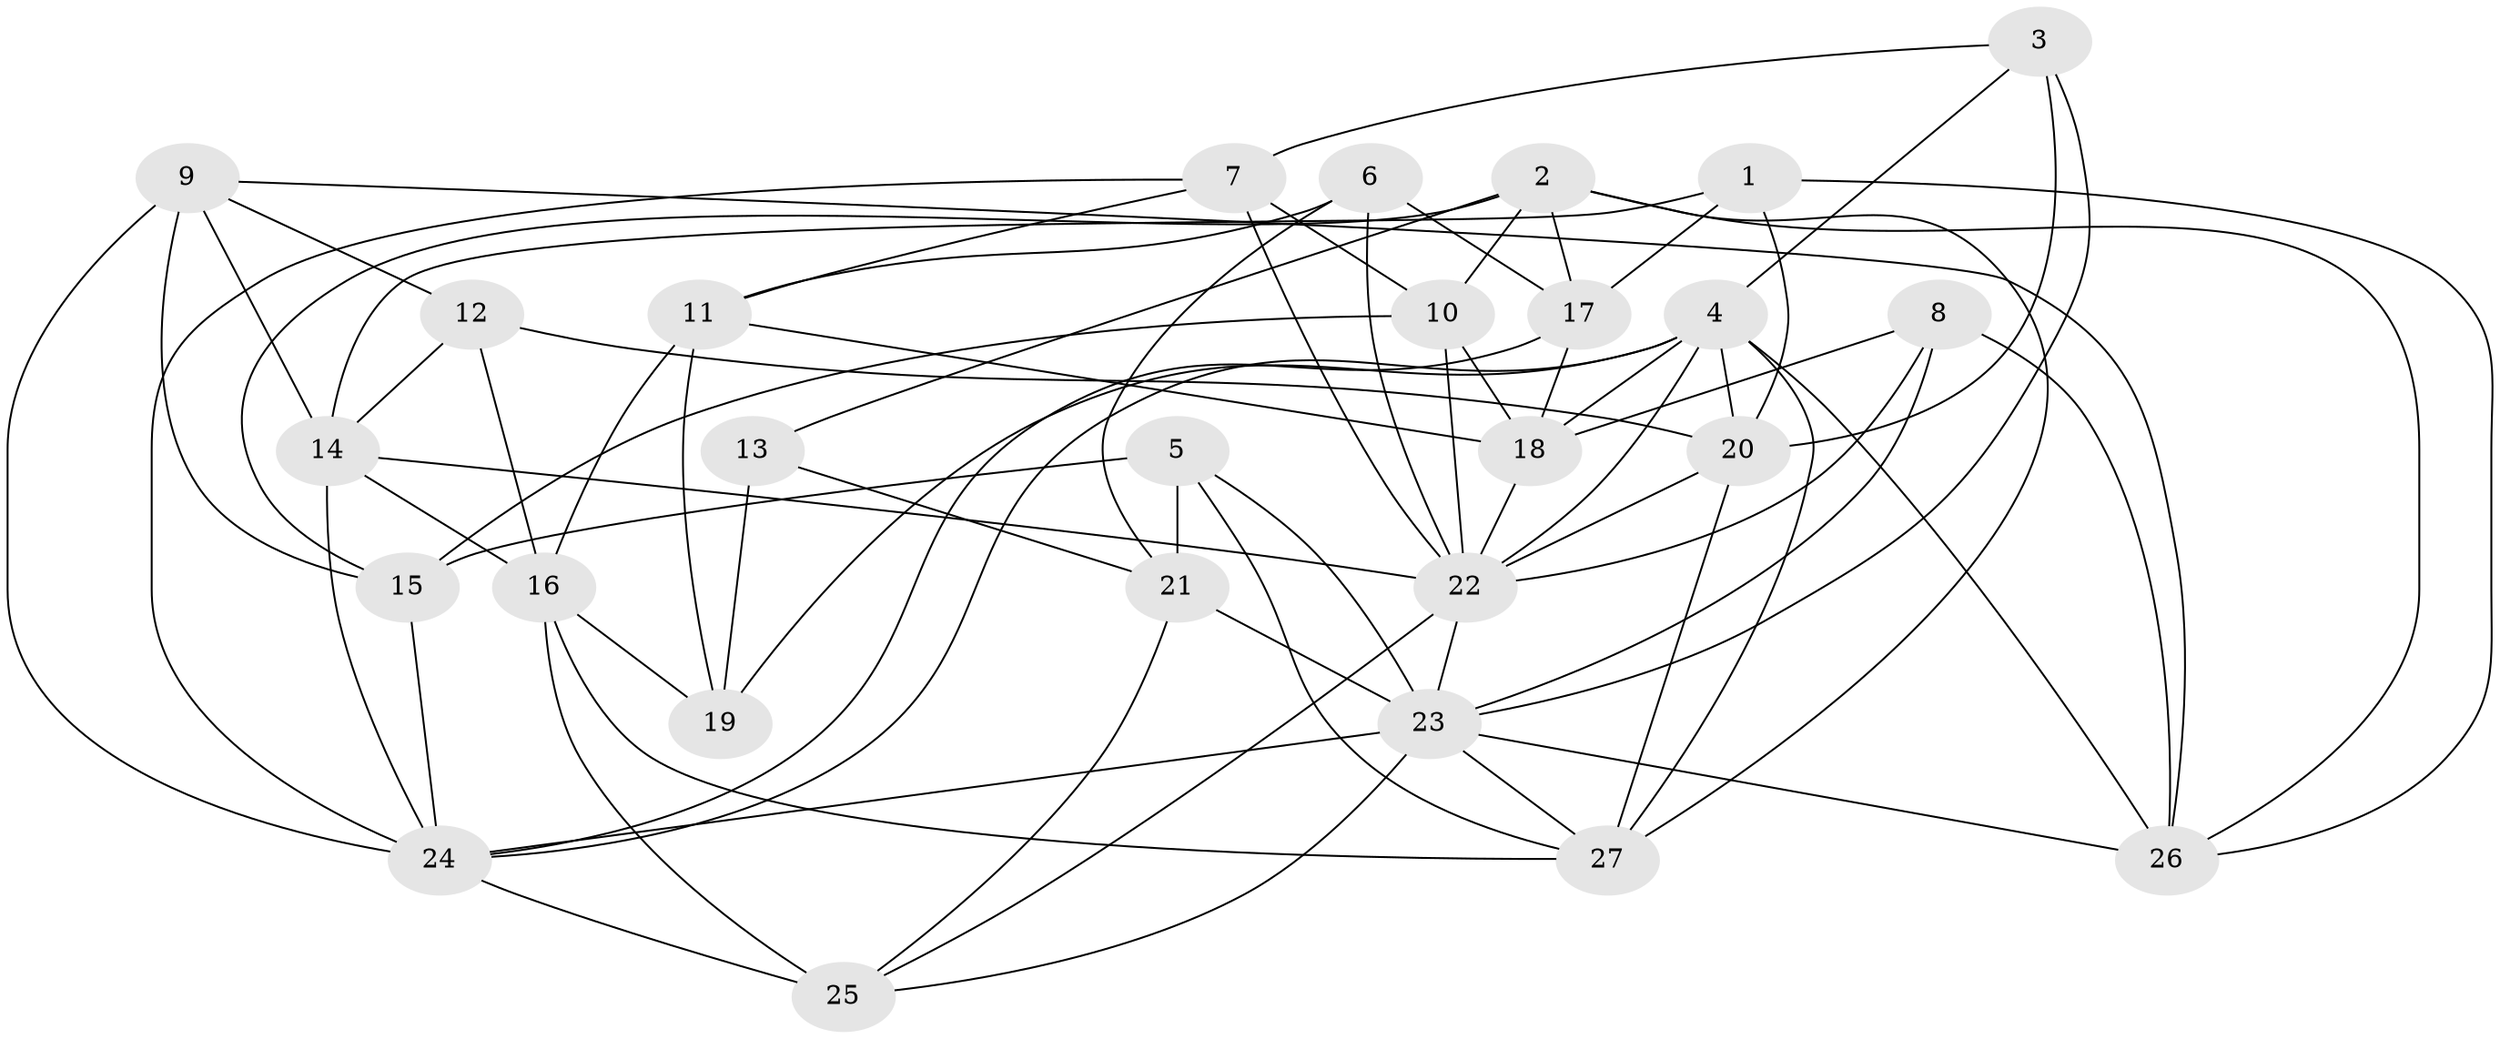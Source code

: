 // original degree distribution, {4: 1.0}
// Generated by graph-tools (version 1.1) at 2025/26/03/09/25 03:26:55]
// undirected, 27 vertices, 74 edges
graph export_dot {
graph [start="1"]
  node [color=gray90,style=filled];
  1;
  2;
  3;
  4;
  5;
  6;
  7;
  8;
  9;
  10;
  11;
  12;
  13;
  14;
  15;
  16;
  17;
  18;
  19;
  20;
  21;
  22;
  23;
  24;
  25;
  26;
  27;
  1 -- 14 [weight=1.0];
  1 -- 17 [weight=1.0];
  1 -- 20 [weight=1.0];
  1 -- 26 [weight=1.0];
  2 -- 10 [weight=1.0];
  2 -- 13 [weight=1.0];
  2 -- 15 [weight=1.0];
  2 -- 17 [weight=1.0];
  2 -- 26 [weight=1.0];
  2 -- 27 [weight=1.0];
  3 -- 4 [weight=1.0];
  3 -- 7 [weight=1.0];
  3 -- 20 [weight=1.0];
  3 -- 23 [weight=1.0];
  4 -- 18 [weight=1.0];
  4 -- 19 [weight=1.0];
  4 -- 20 [weight=1.0];
  4 -- 22 [weight=1.0];
  4 -- 24 [weight=1.0];
  4 -- 26 [weight=1.0];
  4 -- 27 [weight=1.0];
  5 -- 15 [weight=1.0];
  5 -- 21 [weight=1.0];
  5 -- 23 [weight=1.0];
  5 -- 27 [weight=1.0];
  6 -- 11 [weight=1.0];
  6 -- 17 [weight=1.0];
  6 -- 21 [weight=1.0];
  6 -- 22 [weight=1.0];
  7 -- 10 [weight=2.0];
  7 -- 11 [weight=1.0];
  7 -- 22 [weight=1.0];
  7 -- 24 [weight=1.0];
  8 -- 18 [weight=1.0];
  8 -- 22 [weight=1.0];
  8 -- 23 [weight=1.0];
  8 -- 26 [weight=1.0];
  9 -- 12 [weight=1.0];
  9 -- 14 [weight=1.0];
  9 -- 15 [weight=2.0];
  9 -- 24 [weight=1.0];
  9 -- 26 [weight=1.0];
  10 -- 15 [weight=1.0];
  10 -- 18 [weight=1.0];
  10 -- 22 [weight=1.0];
  11 -- 16 [weight=1.0];
  11 -- 18 [weight=1.0];
  11 -- 19 [weight=2.0];
  12 -- 14 [weight=1.0];
  12 -- 16 [weight=1.0];
  12 -- 20 [weight=1.0];
  13 -- 19 [weight=2.0];
  13 -- 21 [weight=1.0];
  14 -- 16 [weight=1.0];
  14 -- 22 [weight=1.0];
  14 -- 24 [weight=1.0];
  15 -- 24 [weight=1.0];
  16 -- 19 [weight=1.0];
  16 -- 25 [weight=1.0];
  16 -- 27 [weight=1.0];
  17 -- 18 [weight=1.0];
  17 -- 24 [weight=2.0];
  18 -- 22 [weight=1.0];
  20 -- 22 [weight=1.0];
  20 -- 27 [weight=1.0];
  21 -- 23 [weight=2.0];
  21 -- 25 [weight=1.0];
  22 -- 23 [weight=1.0];
  22 -- 25 [weight=1.0];
  23 -- 24 [weight=1.0];
  23 -- 25 [weight=1.0];
  23 -- 26 [weight=1.0];
  23 -- 27 [weight=1.0];
  24 -- 25 [weight=2.0];
}
